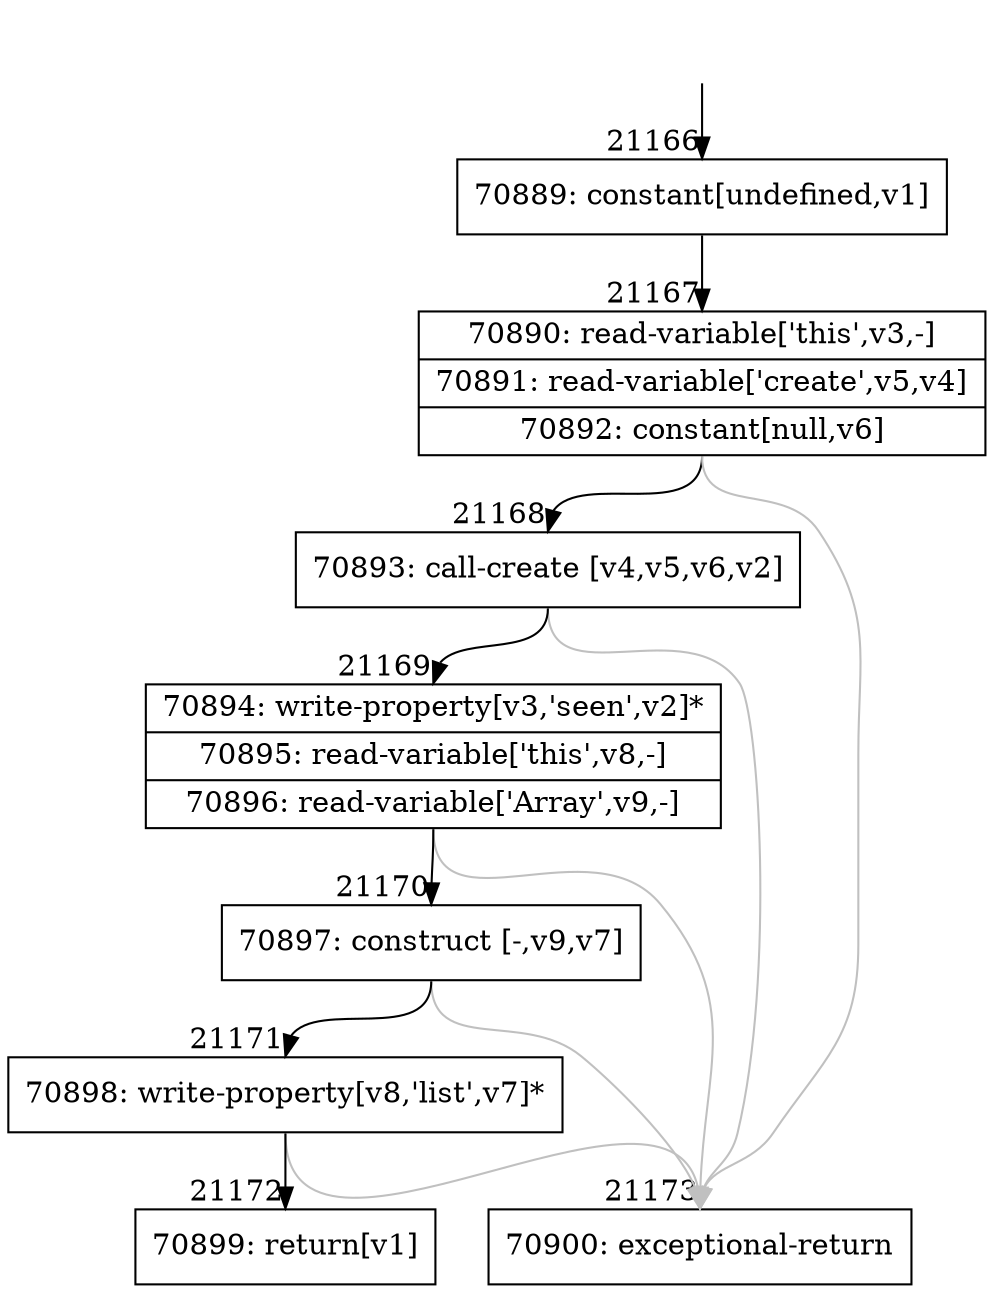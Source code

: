 digraph {
rankdir="TD"
BB_entry1849[shape=none,label=""];
BB_entry1849 -> BB21166 [tailport=s, headport=n, headlabel="    21166"]
BB21166 [shape=record label="{70889: constant[undefined,v1]}" ] 
BB21166 -> BB21167 [tailport=s, headport=n, headlabel="      21167"]
BB21167 [shape=record label="{70890: read-variable['this',v3,-]|70891: read-variable['create',v5,v4]|70892: constant[null,v6]}" ] 
BB21167 -> BB21168 [tailport=s, headport=n, headlabel="      21168"]
BB21167 -> BB21173 [tailport=s, headport=n, color=gray, headlabel="      21173"]
BB21168 [shape=record label="{70893: call-create [v4,v5,v6,v2]}" ] 
BB21168 -> BB21169 [tailport=s, headport=n, headlabel="      21169"]
BB21168 -> BB21173 [tailport=s, headport=n, color=gray]
BB21169 [shape=record label="{70894: write-property[v3,'seen',v2]*|70895: read-variable['this',v8,-]|70896: read-variable['Array',v9,-]}" ] 
BB21169 -> BB21170 [tailport=s, headport=n, headlabel="      21170"]
BB21169 -> BB21173 [tailport=s, headport=n, color=gray]
BB21170 [shape=record label="{70897: construct [-,v9,v7]}" ] 
BB21170 -> BB21171 [tailport=s, headport=n, headlabel="      21171"]
BB21170 -> BB21173 [tailport=s, headport=n, color=gray]
BB21171 [shape=record label="{70898: write-property[v8,'list',v7]*}" ] 
BB21171 -> BB21172 [tailport=s, headport=n, headlabel="      21172"]
BB21171 -> BB21173 [tailport=s, headport=n, color=gray]
BB21172 [shape=record label="{70899: return[v1]}" ] 
BB21173 [shape=record label="{70900: exceptional-return}" ] 
//#$~ 39764
}
